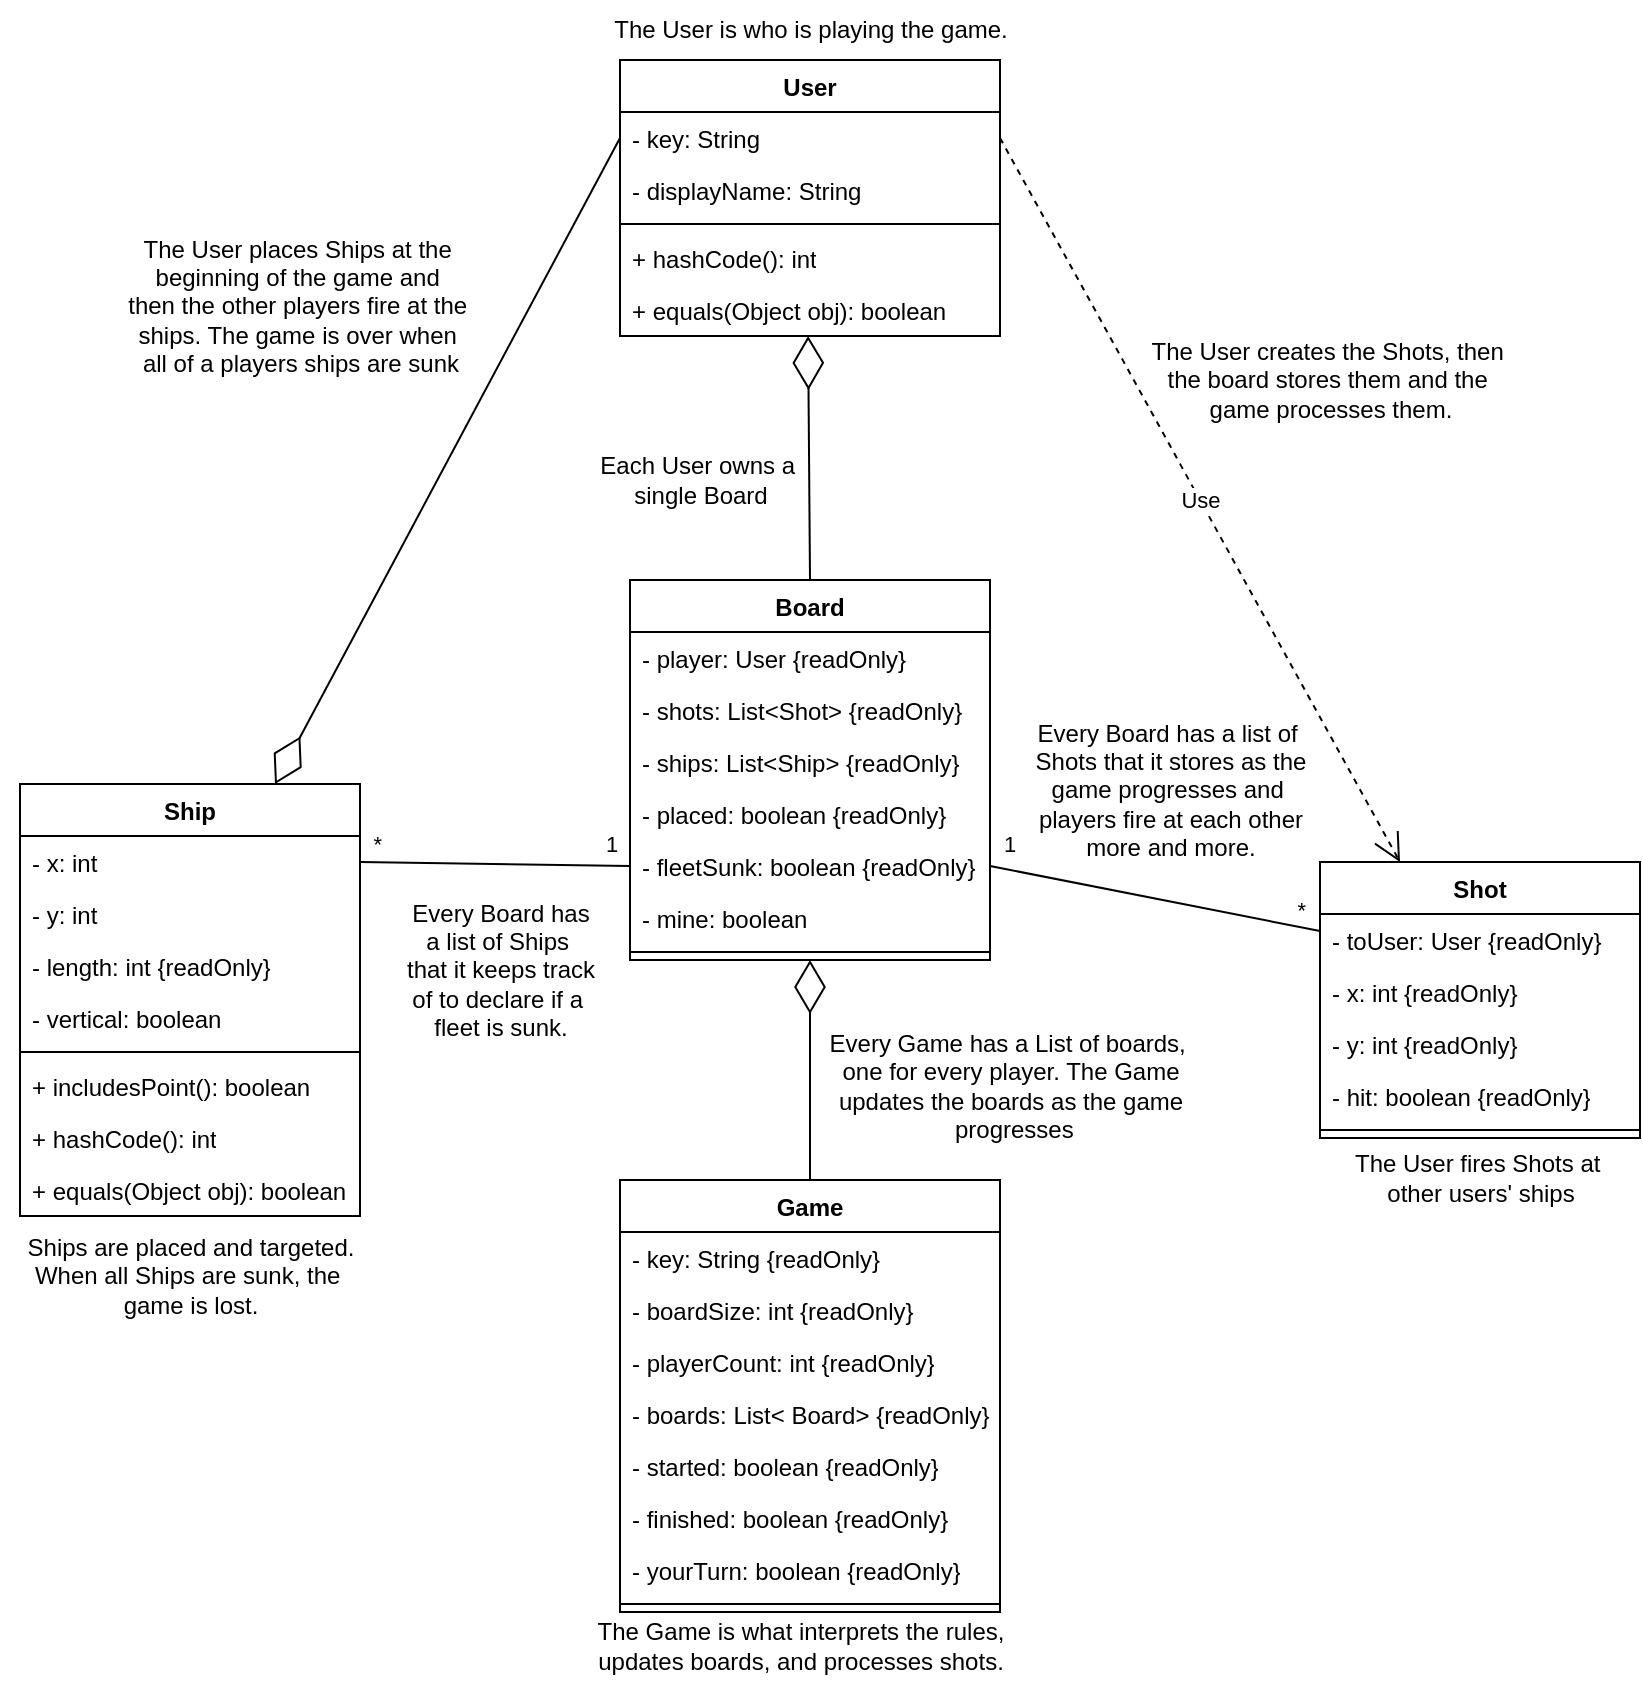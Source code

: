<mxfile version="24.1.0" type="device">
  <diagram name="Page-1" id="7AIEJgqtUOs_LYkzEe3o">
    <mxGraphModel dx="1434" dy="836" grid="1" gridSize="10" guides="1" tooltips="1" connect="1" arrows="1" fold="1" page="1" pageScale="1" pageWidth="850" pageHeight="1100" math="0" shadow="0">
      <root>
        <mxCell id="0" />
        <mxCell id="1" parent="0" />
        <mxCell id="x-zr6E_b9MFVyEAG9EFF-1" value="User" style="swimlane;fontStyle=1;align=center;verticalAlign=top;childLayout=stackLayout;horizontal=1;startSize=26;horizontalStack=0;resizeParent=1;resizeParentMax=0;resizeLast=0;collapsible=1;marginBottom=0;whiteSpace=wrap;html=1;" vertex="1" parent="1">
          <mxGeometry x="330" y="80" width="190" height="138" as="geometry" />
        </mxCell>
        <mxCell id="x-zr6E_b9MFVyEAG9EFF-5" value="- key: String" style="text;strokeColor=none;fillColor=none;align=left;verticalAlign=top;spacingLeft=4;spacingRight=4;overflow=hidden;rotatable=0;points=[[0,0.5],[1,0.5]];portConstraint=eastwest;whiteSpace=wrap;html=1;" vertex="1" parent="x-zr6E_b9MFVyEAG9EFF-1">
          <mxGeometry y="26" width="190" height="26" as="geometry" />
        </mxCell>
        <mxCell id="x-zr6E_b9MFVyEAG9EFF-7" value="- displayName: String" style="text;strokeColor=none;fillColor=none;align=left;verticalAlign=top;spacingLeft=4;spacingRight=4;overflow=hidden;rotatable=0;points=[[0,0.5],[1,0.5]];portConstraint=eastwest;whiteSpace=wrap;html=1;" vertex="1" parent="x-zr6E_b9MFVyEAG9EFF-1">
          <mxGeometry y="52" width="190" height="26" as="geometry" />
        </mxCell>
        <mxCell id="x-zr6E_b9MFVyEAG9EFF-3" value="" style="line;strokeWidth=1;fillColor=none;align=left;verticalAlign=middle;spacingTop=-1;spacingLeft=3;spacingRight=3;rotatable=0;labelPosition=right;points=[];portConstraint=eastwest;strokeColor=inherit;" vertex="1" parent="x-zr6E_b9MFVyEAG9EFF-1">
          <mxGeometry y="78" width="190" height="8" as="geometry" />
        </mxCell>
        <mxCell id="x-zr6E_b9MFVyEAG9EFF-4" value="+ hashCode(): int" style="text;strokeColor=none;fillColor=none;align=left;verticalAlign=top;spacingLeft=4;spacingRight=4;overflow=hidden;rotatable=0;points=[[0,0.5],[1,0.5]];portConstraint=eastwest;whiteSpace=wrap;html=1;" vertex="1" parent="x-zr6E_b9MFVyEAG9EFF-1">
          <mxGeometry y="86" width="190" height="26" as="geometry" />
        </mxCell>
        <mxCell id="x-zr6E_b9MFVyEAG9EFF-9" value="+ equals(Object obj): boolean" style="text;strokeColor=none;fillColor=none;align=left;verticalAlign=top;spacingLeft=4;spacingRight=4;overflow=hidden;rotatable=0;points=[[0,0.5],[1,0.5]];portConstraint=eastwest;whiteSpace=wrap;html=1;" vertex="1" parent="x-zr6E_b9MFVyEAG9EFF-1">
          <mxGeometry y="112" width="190" height="26" as="geometry" />
        </mxCell>
        <mxCell id="x-zr6E_b9MFVyEAG9EFF-10" value="Board" style="swimlane;fontStyle=1;align=center;verticalAlign=top;childLayout=stackLayout;horizontal=1;startSize=26;horizontalStack=0;resizeParent=1;resizeParentMax=0;resizeLast=0;collapsible=1;marginBottom=0;whiteSpace=wrap;html=1;" vertex="1" parent="1">
          <mxGeometry x="335" y="340" width="180" height="190" as="geometry" />
        </mxCell>
        <mxCell id="x-zr6E_b9MFVyEAG9EFF-11" value="- player: User {readOnly}" style="text;strokeColor=none;fillColor=none;align=left;verticalAlign=top;spacingLeft=4;spacingRight=4;overflow=hidden;rotatable=0;points=[[0,0.5],[1,0.5]];portConstraint=eastwest;whiteSpace=wrap;html=1;" vertex="1" parent="x-zr6E_b9MFVyEAG9EFF-10">
          <mxGeometry y="26" width="180" height="26" as="geometry" />
        </mxCell>
        <mxCell id="x-zr6E_b9MFVyEAG9EFF-14" value="- shots: List&amp;lt;Shot&amp;gt; {readOnly}" style="text;strokeColor=none;fillColor=none;align=left;verticalAlign=top;spacingLeft=4;spacingRight=4;overflow=hidden;rotatable=0;points=[[0,0.5],[1,0.5]];portConstraint=eastwest;whiteSpace=wrap;html=1;" vertex="1" parent="x-zr6E_b9MFVyEAG9EFF-10">
          <mxGeometry y="52" width="180" height="26" as="geometry" />
        </mxCell>
        <mxCell id="x-zr6E_b9MFVyEAG9EFF-15" value="- ships: List&amp;lt;Ship&amp;gt; {readOnly}" style="text;strokeColor=none;fillColor=none;align=left;verticalAlign=top;spacingLeft=4;spacingRight=4;overflow=hidden;rotatable=0;points=[[0,0.5],[1,0.5]];portConstraint=eastwest;whiteSpace=wrap;html=1;" vertex="1" parent="x-zr6E_b9MFVyEAG9EFF-10">
          <mxGeometry y="78" width="180" height="26" as="geometry" />
        </mxCell>
        <mxCell id="x-zr6E_b9MFVyEAG9EFF-16" value="- placed: boolean {readOnly}" style="text;strokeColor=none;fillColor=none;align=left;verticalAlign=top;spacingLeft=4;spacingRight=4;overflow=hidden;rotatable=0;points=[[0,0.5],[1,0.5]];portConstraint=eastwest;whiteSpace=wrap;html=1;" vertex="1" parent="x-zr6E_b9MFVyEAG9EFF-10">
          <mxGeometry y="104" width="180" height="26" as="geometry" />
        </mxCell>
        <mxCell id="x-zr6E_b9MFVyEAG9EFF-17" value="- fleetSunk: boolean {readOnly}" style="text;strokeColor=none;fillColor=none;align=left;verticalAlign=top;spacingLeft=4;spacingRight=4;overflow=hidden;rotatable=0;points=[[0,0.5],[1,0.5]];portConstraint=eastwest;whiteSpace=wrap;html=1;" vertex="1" parent="x-zr6E_b9MFVyEAG9EFF-10">
          <mxGeometry y="130" width="180" height="26" as="geometry" />
        </mxCell>
        <mxCell id="x-zr6E_b9MFVyEAG9EFF-18" value="- mine: boolean" style="text;strokeColor=none;fillColor=none;align=left;verticalAlign=top;spacingLeft=4;spacingRight=4;overflow=hidden;rotatable=0;points=[[0,0.5],[1,0.5]];portConstraint=eastwest;whiteSpace=wrap;html=1;" vertex="1" parent="x-zr6E_b9MFVyEAG9EFF-10">
          <mxGeometry y="156" width="180" height="26" as="geometry" />
        </mxCell>
        <mxCell id="x-zr6E_b9MFVyEAG9EFF-12" value="" style="line;strokeWidth=1;fillColor=none;align=left;verticalAlign=middle;spacingTop=-1;spacingLeft=3;spacingRight=3;rotatable=0;labelPosition=right;points=[];portConstraint=eastwest;strokeColor=inherit;" vertex="1" parent="x-zr6E_b9MFVyEAG9EFF-10">
          <mxGeometry y="182" width="180" height="8" as="geometry" />
        </mxCell>
        <mxCell id="x-zr6E_b9MFVyEAG9EFF-19" value="Game" style="swimlane;fontStyle=1;align=center;verticalAlign=top;childLayout=stackLayout;horizontal=1;startSize=26;horizontalStack=0;resizeParent=1;resizeParentMax=0;resizeLast=0;collapsible=1;marginBottom=0;whiteSpace=wrap;html=1;" vertex="1" parent="1">
          <mxGeometry x="330" y="640" width="190" height="216" as="geometry" />
        </mxCell>
        <mxCell id="x-zr6E_b9MFVyEAG9EFF-20" value="- key: String {readOnly}" style="text;strokeColor=none;fillColor=none;align=left;verticalAlign=top;spacingLeft=4;spacingRight=4;overflow=hidden;rotatable=0;points=[[0,0.5],[1,0.5]];portConstraint=eastwest;whiteSpace=wrap;html=1;" vertex="1" parent="x-zr6E_b9MFVyEAG9EFF-19">
          <mxGeometry y="26" width="190" height="26" as="geometry" />
        </mxCell>
        <mxCell id="x-zr6E_b9MFVyEAG9EFF-23" value="- boardSize: int {readOnly}" style="text;strokeColor=none;fillColor=none;align=left;verticalAlign=top;spacingLeft=4;spacingRight=4;overflow=hidden;rotatable=0;points=[[0,0.5],[1,0.5]];portConstraint=eastwest;whiteSpace=wrap;html=1;" vertex="1" parent="x-zr6E_b9MFVyEAG9EFF-19">
          <mxGeometry y="52" width="190" height="26" as="geometry" />
        </mxCell>
        <mxCell id="x-zr6E_b9MFVyEAG9EFF-24" value="- playerCount: int {readOnly}" style="text;strokeColor=none;fillColor=none;align=left;verticalAlign=top;spacingLeft=4;spacingRight=4;overflow=hidden;rotatable=0;points=[[0,0.5],[1,0.5]];portConstraint=eastwest;whiteSpace=wrap;html=1;" vertex="1" parent="x-zr6E_b9MFVyEAG9EFF-19">
          <mxGeometry y="78" width="190" height="26" as="geometry" />
        </mxCell>
        <mxCell id="x-zr6E_b9MFVyEAG9EFF-25" value="- boards: List&amp;lt; Board&amp;gt; {readOnly}" style="text;strokeColor=none;fillColor=none;align=left;verticalAlign=top;spacingLeft=4;spacingRight=4;overflow=hidden;rotatable=0;points=[[0,0.5],[1,0.5]];portConstraint=eastwest;whiteSpace=wrap;html=1;" vertex="1" parent="x-zr6E_b9MFVyEAG9EFF-19">
          <mxGeometry y="104" width="190" height="26" as="geometry" />
        </mxCell>
        <mxCell id="x-zr6E_b9MFVyEAG9EFF-26" value="- started: boolean {readOnly}" style="text;strokeColor=none;fillColor=none;align=left;verticalAlign=top;spacingLeft=4;spacingRight=4;overflow=hidden;rotatable=0;points=[[0,0.5],[1,0.5]];portConstraint=eastwest;whiteSpace=wrap;html=1;" vertex="1" parent="x-zr6E_b9MFVyEAG9EFF-19">
          <mxGeometry y="130" width="190" height="26" as="geometry" />
        </mxCell>
        <mxCell id="x-zr6E_b9MFVyEAG9EFF-27" value="- finished: boolean {readOnly}" style="text;strokeColor=none;fillColor=none;align=left;verticalAlign=top;spacingLeft=4;spacingRight=4;overflow=hidden;rotatable=0;points=[[0,0.5],[1,0.5]];portConstraint=eastwest;whiteSpace=wrap;html=1;" vertex="1" parent="x-zr6E_b9MFVyEAG9EFF-19">
          <mxGeometry y="156" width="190" height="26" as="geometry" />
        </mxCell>
        <mxCell id="x-zr6E_b9MFVyEAG9EFF-28" value="- yourTurn: boolean {readOnly}" style="text;strokeColor=none;fillColor=none;align=left;verticalAlign=top;spacingLeft=4;spacingRight=4;overflow=hidden;rotatable=0;points=[[0,0.5],[1,0.5]];portConstraint=eastwest;whiteSpace=wrap;html=1;" vertex="1" parent="x-zr6E_b9MFVyEAG9EFF-19">
          <mxGeometry y="182" width="190" height="26" as="geometry" />
        </mxCell>
        <mxCell id="x-zr6E_b9MFVyEAG9EFF-21" value="" style="line;strokeWidth=1;fillColor=none;align=left;verticalAlign=middle;spacingTop=-1;spacingLeft=3;spacingRight=3;rotatable=0;labelPosition=right;points=[];portConstraint=eastwest;strokeColor=inherit;" vertex="1" parent="x-zr6E_b9MFVyEAG9EFF-19">
          <mxGeometry y="208" width="190" height="8" as="geometry" />
        </mxCell>
        <mxCell id="x-zr6E_b9MFVyEAG9EFF-29" value="Ship" style="swimlane;fontStyle=1;align=center;verticalAlign=top;childLayout=stackLayout;horizontal=1;startSize=26;horizontalStack=0;resizeParent=1;resizeParentMax=0;resizeLast=0;collapsible=1;marginBottom=0;whiteSpace=wrap;html=1;" vertex="1" parent="1">
          <mxGeometry x="30" y="442" width="170" height="216" as="geometry" />
        </mxCell>
        <mxCell id="x-zr6E_b9MFVyEAG9EFF-30" value="- x: int&amp;nbsp;" style="text;strokeColor=none;fillColor=none;align=left;verticalAlign=top;spacingLeft=4;spacingRight=4;overflow=hidden;rotatable=0;points=[[0,0.5],[1,0.5]];portConstraint=eastwest;whiteSpace=wrap;html=1;" vertex="1" parent="x-zr6E_b9MFVyEAG9EFF-29">
          <mxGeometry y="26" width="170" height="26" as="geometry" />
        </mxCell>
        <mxCell id="x-zr6E_b9MFVyEAG9EFF-33" value="- y: int&amp;nbsp;" style="text;strokeColor=none;fillColor=none;align=left;verticalAlign=top;spacingLeft=4;spacingRight=4;overflow=hidden;rotatable=0;points=[[0,0.5],[1,0.5]];portConstraint=eastwest;whiteSpace=wrap;html=1;" vertex="1" parent="x-zr6E_b9MFVyEAG9EFF-29">
          <mxGeometry y="52" width="170" height="26" as="geometry" />
        </mxCell>
        <mxCell id="x-zr6E_b9MFVyEAG9EFF-34" value="- length: int {readOnly}" style="text;strokeColor=none;fillColor=none;align=left;verticalAlign=top;spacingLeft=4;spacingRight=4;overflow=hidden;rotatable=0;points=[[0,0.5],[1,0.5]];portConstraint=eastwest;whiteSpace=wrap;html=1;" vertex="1" parent="x-zr6E_b9MFVyEAG9EFF-29">
          <mxGeometry y="78" width="170" height="26" as="geometry" />
        </mxCell>
        <mxCell id="x-zr6E_b9MFVyEAG9EFF-35" value="- vertical: boolean" style="text;strokeColor=none;fillColor=none;align=left;verticalAlign=top;spacingLeft=4;spacingRight=4;overflow=hidden;rotatable=0;points=[[0,0.5],[1,0.5]];portConstraint=eastwest;whiteSpace=wrap;html=1;" vertex="1" parent="x-zr6E_b9MFVyEAG9EFF-29">
          <mxGeometry y="104" width="170" height="26" as="geometry" />
        </mxCell>
        <mxCell id="x-zr6E_b9MFVyEAG9EFF-31" value="" style="line;strokeWidth=1;fillColor=none;align=left;verticalAlign=middle;spacingTop=-1;spacingLeft=3;spacingRight=3;rotatable=0;labelPosition=right;points=[];portConstraint=eastwest;strokeColor=inherit;" vertex="1" parent="x-zr6E_b9MFVyEAG9EFF-29">
          <mxGeometry y="130" width="170" height="8" as="geometry" />
        </mxCell>
        <mxCell id="x-zr6E_b9MFVyEAG9EFF-32" value="+ includesPoint(): boolean" style="text;strokeColor=none;fillColor=none;align=left;verticalAlign=top;spacingLeft=4;spacingRight=4;overflow=hidden;rotatable=0;points=[[0,0.5],[1,0.5]];portConstraint=eastwest;whiteSpace=wrap;html=1;" vertex="1" parent="x-zr6E_b9MFVyEAG9EFF-29">
          <mxGeometry y="138" width="170" height="26" as="geometry" />
        </mxCell>
        <mxCell id="x-zr6E_b9MFVyEAG9EFF-37" value="+ hashCode(): int" style="text;strokeColor=none;fillColor=none;align=left;verticalAlign=top;spacingLeft=4;spacingRight=4;overflow=hidden;rotatable=0;points=[[0,0.5],[1,0.5]];portConstraint=eastwest;whiteSpace=wrap;html=1;" vertex="1" parent="x-zr6E_b9MFVyEAG9EFF-29">
          <mxGeometry y="164" width="170" height="26" as="geometry" />
        </mxCell>
        <mxCell id="x-zr6E_b9MFVyEAG9EFF-38" value="+ equals(Object obj): boolean" style="text;strokeColor=none;fillColor=none;align=left;verticalAlign=top;spacingLeft=4;spacingRight=4;overflow=hidden;rotatable=0;points=[[0,0.5],[1,0.5]];portConstraint=eastwest;whiteSpace=wrap;html=1;" vertex="1" parent="x-zr6E_b9MFVyEAG9EFF-29">
          <mxGeometry y="190" width="170" height="26" as="geometry" />
        </mxCell>
        <mxCell id="x-zr6E_b9MFVyEAG9EFF-39" value="Shot" style="swimlane;fontStyle=1;align=center;verticalAlign=top;childLayout=stackLayout;horizontal=1;startSize=26;horizontalStack=0;resizeParent=1;resizeParentMax=0;resizeLast=0;collapsible=1;marginBottom=0;whiteSpace=wrap;html=1;" vertex="1" parent="1">
          <mxGeometry x="680" y="481" width="160" height="138" as="geometry" />
        </mxCell>
        <mxCell id="x-zr6E_b9MFVyEAG9EFF-40" value="- toUser: User {readOnly}" style="text;strokeColor=none;fillColor=none;align=left;verticalAlign=top;spacingLeft=4;spacingRight=4;overflow=hidden;rotatable=0;points=[[0,0.5],[1,0.5]];portConstraint=eastwest;whiteSpace=wrap;html=1;" vertex="1" parent="x-zr6E_b9MFVyEAG9EFF-39">
          <mxGeometry y="26" width="160" height="26" as="geometry" />
        </mxCell>
        <mxCell id="x-zr6E_b9MFVyEAG9EFF-43" value="- x: int {readOnly}" style="text;strokeColor=none;fillColor=none;align=left;verticalAlign=top;spacingLeft=4;spacingRight=4;overflow=hidden;rotatable=0;points=[[0,0.5],[1,0.5]];portConstraint=eastwest;whiteSpace=wrap;html=1;" vertex="1" parent="x-zr6E_b9MFVyEAG9EFF-39">
          <mxGeometry y="52" width="160" height="26" as="geometry" />
        </mxCell>
        <mxCell id="x-zr6E_b9MFVyEAG9EFF-44" value="- y: int {readOnly}" style="text;strokeColor=none;fillColor=none;align=left;verticalAlign=top;spacingLeft=4;spacingRight=4;overflow=hidden;rotatable=0;points=[[0,0.5],[1,0.5]];portConstraint=eastwest;whiteSpace=wrap;html=1;" vertex="1" parent="x-zr6E_b9MFVyEAG9EFF-39">
          <mxGeometry y="78" width="160" height="26" as="geometry" />
        </mxCell>
        <mxCell id="x-zr6E_b9MFVyEAG9EFF-45" value="- hit: boolean {readOnly}" style="text;strokeColor=none;fillColor=none;align=left;verticalAlign=top;spacingLeft=4;spacingRight=4;overflow=hidden;rotatable=0;points=[[0,0.5],[1,0.5]];portConstraint=eastwest;whiteSpace=wrap;html=1;" vertex="1" parent="x-zr6E_b9MFVyEAG9EFF-39">
          <mxGeometry y="104" width="160" height="26" as="geometry" />
        </mxCell>
        <mxCell id="x-zr6E_b9MFVyEAG9EFF-41" value="" style="line;strokeWidth=1;fillColor=none;align=left;verticalAlign=middle;spacingTop=-1;spacingLeft=3;spacingRight=3;rotatable=0;labelPosition=right;points=[];portConstraint=eastwest;strokeColor=inherit;" vertex="1" parent="x-zr6E_b9MFVyEAG9EFF-39">
          <mxGeometry y="130" width="160" height="8" as="geometry" />
        </mxCell>
        <mxCell id="x-zr6E_b9MFVyEAG9EFF-46" value="" style="endArrow=diamondThin;endFill=0;endSize=24;html=1;rounded=0;exitX=0.5;exitY=0;exitDx=0;exitDy=0;entryX=0.495;entryY=1;entryDx=0;entryDy=0;entryPerimeter=0;" edge="1" parent="1" source="x-zr6E_b9MFVyEAG9EFF-10" target="x-zr6E_b9MFVyEAG9EFF-9">
          <mxGeometry width="160" relative="1" as="geometry">
            <mxPoint x="300" y="260" as="sourcePoint" />
            <mxPoint x="170" y="300" as="targetPoint" />
          </mxGeometry>
        </mxCell>
        <mxCell id="x-zr6E_b9MFVyEAG9EFF-47" value="Each User owns a&amp;nbsp;&lt;div&gt;single Board&lt;/div&gt;" style="text;html=1;align=center;verticalAlign=middle;resizable=0;points=[];autosize=1;strokeColor=none;fillColor=none;" vertex="1" parent="1">
          <mxGeometry x="310" y="270" width="120" height="40" as="geometry" />
        </mxCell>
        <mxCell id="x-zr6E_b9MFVyEAG9EFF-49" value="" style="endArrow=none;html=1;rounded=0;exitX=1;exitY=0.5;exitDx=0;exitDy=0;entryX=0;entryY=0.25;entryDx=0;entryDy=0;" edge="1" parent="1" source="x-zr6E_b9MFVyEAG9EFF-17" target="x-zr6E_b9MFVyEAG9EFF-39">
          <mxGeometry relative="1" as="geometry">
            <mxPoint x="540" y="510" as="sourcePoint" />
            <mxPoint x="700" y="510" as="targetPoint" />
          </mxGeometry>
        </mxCell>
        <mxCell id="x-zr6E_b9MFVyEAG9EFF-50" value="1" style="edgeLabel;resizable=0;html=1;align=left;verticalAlign=bottom;" connectable="0" vertex="1" parent="x-zr6E_b9MFVyEAG9EFF-49">
          <mxGeometry x="-1" relative="1" as="geometry">
            <mxPoint x="5" y="-3" as="offset" />
          </mxGeometry>
        </mxCell>
        <mxCell id="x-zr6E_b9MFVyEAG9EFF-51" value="*" style="edgeLabel;resizable=0;html=1;align=right;verticalAlign=bottom;" connectable="0" vertex="1" parent="x-zr6E_b9MFVyEAG9EFF-49">
          <mxGeometry x="1" relative="1" as="geometry">
            <mxPoint x="-6" y="-2" as="offset" />
          </mxGeometry>
        </mxCell>
        <mxCell id="x-zr6E_b9MFVyEAG9EFF-52" value="" style="endArrow=none;html=1;rounded=0;entryX=1;entryY=0.5;entryDx=0;entryDy=0;exitX=0;exitY=0.5;exitDx=0;exitDy=0;" edge="1" parent="1" source="x-zr6E_b9MFVyEAG9EFF-17" target="x-zr6E_b9MFVyEAG9EFF-30">
          <mxGeometry relative="1" as="geometry">
            <mxPoint x="300" y="483" as="sourcePoint" />
            <mxPoint x="690" y="526" as="targetPoint" />
          </mxGeometry>
        </mxCell>
        <mxCell id="x-zr6E_b9MFVyEAG9EFF-53" value="1" style="edgeLabel;resizable=0;html=1;align=left;verticalAlign=bottom;" connectable="0" vertex="1" parent="x-zr6E_b9MFVyEAG9EFF-52">
          <mxGeometry x="-1" relative="1" as="geometry">
            <mxPoint x="-14" y="-3" as="offset" />
          </mxGeometry>
        </mxCell>
        <mxCell id="x-zr6E_b9MFVyEAG9EFF-54" value="*" style="edgeLabel;resizable=0;html=1;align=right;verticalAlign=bottom;" connectable="0" vertex="1" parent="x-zr6E_b9MFVyEAG9EFF-52">
          <mxGeometry x="1" relative="1" as="geometry">
            <mxPoint x="11" y="-1" as="offset" />
          </mxGeometry>
        </mxCell>
        <mxCell id="x-zr6E_b9MFVyEAG9EFF-55" value="Use" style="endArrow=open;endSize=12;dashed=1;html=1;rounded=0;exitX=1;exitY=0.5;exitDx=0;exitDy=0;entryX=0.25;entryY=0;entryDx=0;entryDy=0;" edge="1" parent="1" source="x-zr6E_b9MFVyEAG9EFF-5" target="x-zr6E_b9MFVyEAG9EFF-39">
          <mxGeometry width="160" relative="1" as="geometry">
            <mxPoint x="540" y="510" as="sourcePoint" />
            <mxPoint x="700" y="510" as="targetPoint" />
          </mxGeometry>
        </mxCell>
        <mxCell id="x-zr6E_b9MFVyEAG9EFF-56" value="" style="endArrow=diamondThin;endFill=0;endSize=24;html=1;rounded=0;exitX=0.5;exitY=0;exitDx=0;exitDy=0;entryX=0.5;entryY=1;entryDx=0;entryDy=0;" edge="1" parent="1" source="x-zr6E_b9MFVyEAG9EFF-19" target="x-zr6E_b9MFVyEAG9EFF-10">
          <mxGeometry width="160" relative="1" as="geometry">
            <mxPoint x="561" y="712" as="sourcePoint" />
            <mxPoint x="560" y="590" as="targetPoint" />
          </mxGeometry>
        </mxCell>
        <mxCell id="x-zr6E_b9MFVyEAG9EFF-57" value="Every Game has a List of boards,&amp;nbsp;&lt;div&gt;one for every player. The Game&lt;/div&gt;&lt;div&gt;updates the boards as the game&lt;/div&gt;&lt;div&gt;&amp;nbsp;progresses&lt;/div&gt;" style="text;html=1;align=center;verticalAlign=middle;resizable=0;points=[];autosize=1;strokeColor=none;fillColor=none;" vertex="1" parent="1">
          <mxGeometry x="425" y="558" width="200" height="70" as="geometry" />
        </mxCell>
        <mxCell id="x-zr6E_b9MFVyEAG9EFF-58" value="Every Board has a list of&amp;nbsp;&lt;div&gt;Shots that it stores as the&lt;/div&gt;&lt;div&gt;game progresses and&amp;nbsp;&lt;/div&gt;&lt;div&gt;players fire at each other&lt;/div&gt;&lt;div&gt;more and more.&lt;/div&gt;" style="text;html=1;align=center;verticalAlign=middle;resizable=0;points=[];autosize=1;strokeColor=none;fillColor=none;" vertex="1" parent="1">
          <mxGeometry x="525" y="400" width="160" height="90" as="geometry" />
        </mxCell>
        <mxCell id="x-zr6E_b9MFVyEAG9EFF-59" value="The User creates the Shots, then&amp;nbsp;&lt;div&gt;&lt;span style=&quot;background-color: initial;&quot;&gt;the board stores them and the&amp;nbsp;&lt;/span&gt;&lt;/div&gt;&lt;div&gt;game processes them.&lt;/div&gt;" style="text;html=1;align=center;verticalAlign=middle;resizable=0;points=[];autosize=1;strokeColor=none;fillColor=none;" vertex="1" parent="1">
          <mxGeometry x="585" y="210" width="200" height="60" as="geometry" />
        </mxCell>
        <mxCell id="x-zr6E_b9MFVyEAG9EFF-62" value="The User places Ships at the&amp;nbsp;&lt;div&gt;beginning of the&amp;nbsp;&lt;span style=&quot;background-color: initial;&quot;&gt;game and&amp;nbsp;&lt;/span&gt;&lt;/div&gt;&lt;div&gt;&lt;span style=&quot;background-color: initial;&quot;&gt;then the other&amp;nbsp;&lt;/span&gt;&lt;span style=&quot;background-color: initial;&quot;&gt;players&amp;nbsp;&lt;/span&gt;&lt;span style=&quot;background-color: initial;&quot;&gt;fire at the&amp;nbsp;&lt;/span&gt;&lt;/div&gt;&lt;div&gt;&lt;span style=&quot;background-color: initial;&quot;&gt;ships. The game is over when&amp;nbsp;&lt;/span&gt;&lt;/div&gt;&lt;div&gt;&lt;span style=&quot;background-color: initial;&quot;&gt;all of a players ships are sunk&lt;/span&gt;&lt;/div&gt;" style="text;html=1;align=center;verticalAlign=middle;resizable=0;points=[];autosize=1;strokeColor=none;fillColor=none;" vertex="1" parent="1">
          <mxGeometry x="70" y="158" width="200" height="90" as="geometry" />
        </mxCell>
        <mxCell id="x-zr6E_b9MFVyEAG9EFF-63" value="The User is who is playing the game." style="text;html=1;align=center;verticalAlign=middle;resizable=0;points=[];autosize=1;strokeColor=none;fillColor=none;" vertex="1" parent="1">
          <mxGeometry x="315" y="50" width="220" height="30" as="geometry" />
        </mxCell>
        <mxCell id="x-zr6E_b9MFVyEAG9EFF-64" value="" style="endArrow=diamondThin;endFill=0;endSize=24;html=1;rounded=0;entryX=0.75;entryY=0;entryDx=0;entryDy=0;exitX=0;exitY=0.5;exitDx=0;exitDy=0;" edge="1" parent="1" source="x-zr6E_b9MFVyEAG9EFF-5" target="x-zr6E_b9MFVyEAG9EFF-29">
          <mxGeometry width="160" relative="1" as="geometry">
            <mxPoint x="540" y="410" as="sourcePoint" />
            <mxPoint x="700" y="410" as="targetPoint" />
          </mxGeometry>
        </mxCell>
        <mxCell id="x-zr6E_b9MFVyEAG9EFF-65" value="Every Board has&lt;div&gt;a list of Ships&amp;nbsp;&lt;/div&gt;&lt;div&gt;that it keeps track&lt;/div&gt;&lt;div&gt;of to declare if a&amp;nbsp;&lt;/div&gt;&lt;div&gt;fleet is sunk.&lt;/div&gt;" style="text;html=1;align=center;verticalAlign=middle;resizable=0;points=[];autosize=1;strokeColor=none;fillColor=none;" vertex="1" parent="1">
          <mxGeometry x="210" y="490" width="120" height="90" as="geometry" />
        </mxCell>
        <mxCell id="x-zr6E_b9MFVyEAG9EFF-66" value="Ships are placed and targeted.&lt;div&gt;When all Ships are sunk, the&amp;nbsp;&lt;/div&gt;&lt;div&gt;game is lost.&lt;/div&gt;" style="text;html=1;align=center;verticalAlign=middle;resizable=0;points=[];autosize=1;strokeColor=none;fillColor=none;" vertex="1" parent="1">
          <mxGeometry x="20" y="658" width="190" height="60" as="geometry" />
        </mxCell>
        <mxCell id="x-zr6E_b9MFVyEAG9EFF-68" value="The User fires Shots at&amp;nbsp;&lt;div&gt;other users&#39; ships&lt;/div&gt;" style="text;html=1;align=center;verticalAlign=middle;resizable=0;points=[];autosize=1;strokeColor=none;fillColor=none;" vertex="1" parent="1">
          <mxGeometry x="685" y="619" width="150" height="40" as="geometry" />
        </mxCell>
        <mxCell id="x-zr6E_b9MFVyEAG9EFF-69" value="The Game is what interprets the rules,&lt;div&gt;updates boards, and processes shots.&lt;/div&gt;" style="text;html=1;align=center;verticalAlign=middle;resizable=0;points=[];autosize=1;strokeColor=none;fillColor=none;" vertex="1" parent="1">
          <mxGeometry x="305" y="853" width="230" height="40" as="geometry" />
        </mxCell>
      </root>
    </mxGraphModel>
  </diagram>
</mxfile>
